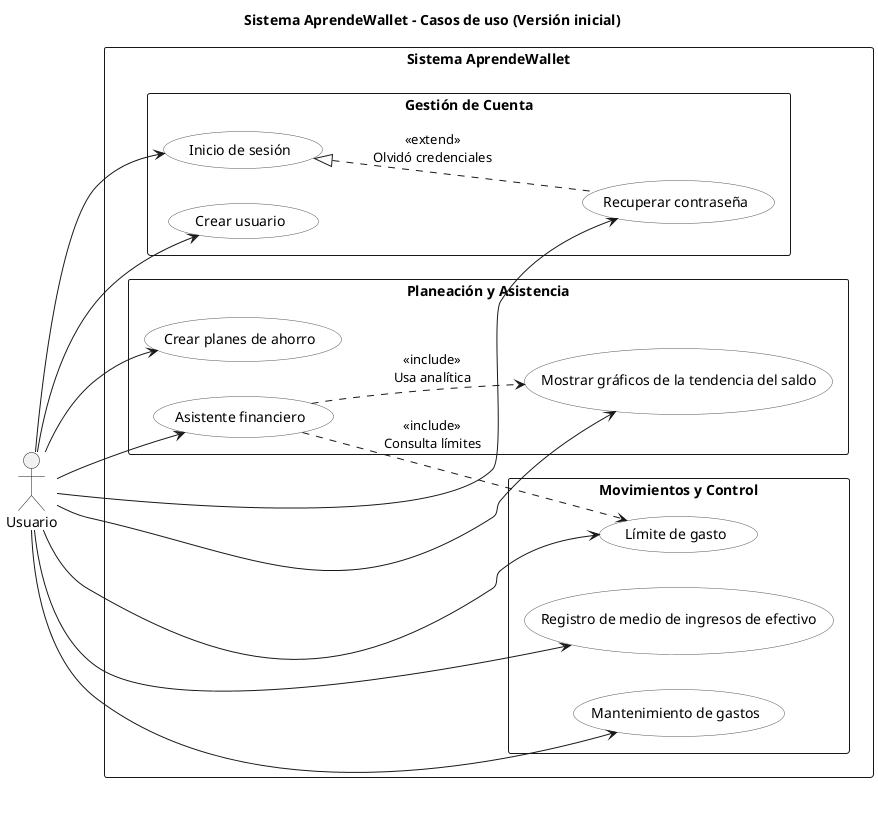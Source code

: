 @startuml casoDeUsoBORRADOR
title Sistema AprendeWallet - Casos de uso (Versión inicial)
left to right direction
skinparam packageStyle rectangle
skinparam usecase {
  BackgroundColor White
  BorderColor #555
}
actor "Usuario" as U

rectangle "Sistema AprendeWallet" {
  package "Gestión de Cuenta" {
    (Crear usuario) as UC1
    (Inicio de sesión) as UC2
    (Recuperar contraseña) as UC3
  }
  package "Movimientos y Control" {
    (Registro de medio de ingresos de efectivo) as UC4
    (Mantenimiento de gastos) as UC5
    (Límite de gasto) as UC9
  }
  package "Planeación y Asistencia" {
    (Crear planes de ahorro) as UC6
    (Asistente financiero) as UC7
    (Mostrar gráficos de la tendencia del saldo) as UC8
  }

  ' Relaciones de inclusión/extensión
  UC3 .u.|> UC2 : «extend»\nOlvidó credenciales
  UC7 ..> UC8 : «include»\nUsa analítica
  UC7 ..> UC9 : «include»\nConsulta límites
}

' Asociaciones actor-UC
U --> UC1
U --> UC2
U --> UC3
U --> UC4
U --> UC5
U --> UC6
U --> UC7
U --> UC8
U --> UC9
@enduml
